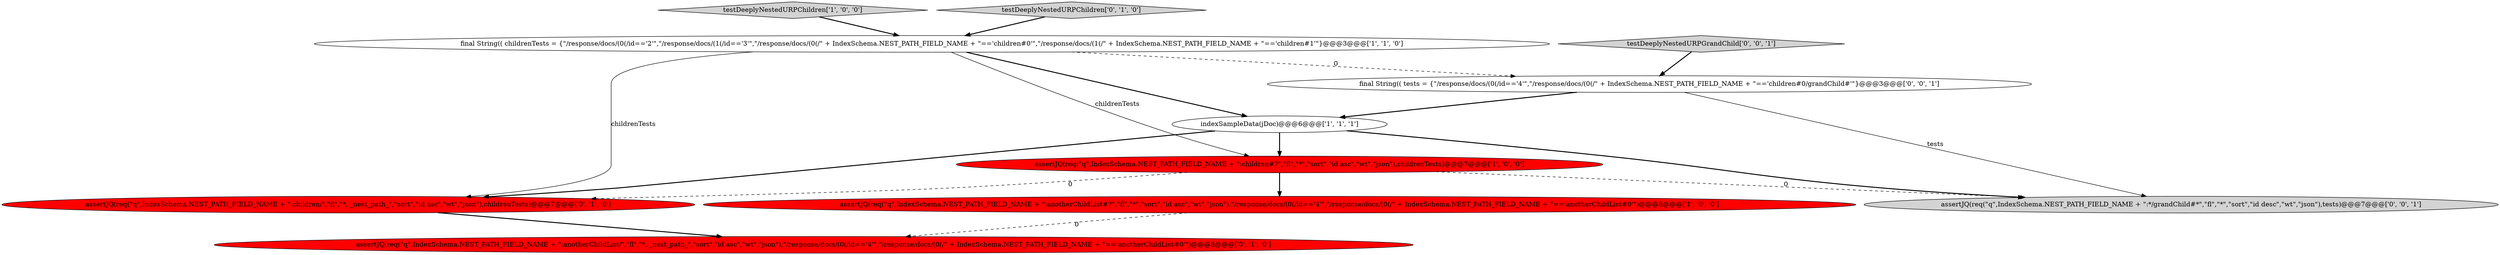 digraph {
9 [style = filled, label = "assertJQ(req(\"q\",IndexSchema.NEST_PATH_FIELD_NAME + \":*/grandChild#*\",\"fl\",\"*\",\"sort\",\"id desc\",\"wt\",\"json\"),tests)@@@7@@@['0', '0', '1']", fillcolor = lightgray, shape = ellipse image = "AAA0AAABBB3BBB"];
4 [style = filled, label = "testDeeplyNestedURPChildren['1', '0', '0']", fillcolor = lightgray, shape = diamond image = "AAA0AAABBB1BBB"];
1 [style = filled, label = "final String(( childrenTests = {\"/response/docs/(0(/id=='2'\",\"/response/docs/(1(/id=='3'\",\"/response/docs/(0(/\" + IndexSchema.NEST_PATH_FIELD_NAME + \"=='children#0'\",\"/response/docs/(1(/\" + IndexSchema.NEST_PATH_FIELD_NAME + \"=='children#1'\"}@@@3@@@['1', '1', '0']", fillcolor = white, shape = ellipse image = "AAA0AAABBB1BBB"];
7 [style = filled, label = "assertJQ(req(\"q\",IndexSchema.NEST_PATH_FIELD_NAME + \":anotherChildList/\",\"fl\",\"*, _nest_path_\",\"sort\",\"id asc\",\"wt\",\"json\"),\"/response/docs/(0(/id=='4'\",\"/response/docs/(0(/\" + IndexSchema.NEST_PATH_FIELD_NAME + \"=='anotherChildList#0'\")@@@8@@@['0', '1', '0']", fillcolor = red, shape = ellipse image = "AAA1AAABBB2BBB"];
5 [style = filled, label = "assertJQ(req(\"q\",IndexSchema.NEST_PATH_FIELD_NAME + \":children/\",\"fl\",\"*, _nest_path_\",\"sort\",\"id asc\",\"wt\",\"json\"),childrenTests)@@@7@@@['0', '1', '0']", fillcolor = red, shape = ellipse image = "AAA1AAABBB2BBB"];
10 [style = filled, label = "final String(( tests = {\"/response/docs/(0(/id=='4'\",\"/response/docs/(0(/\" + IndexSchema.NEST_PATH_FIELD_NAME + \"=='children#0/grandChild#'\"}@@@3@@@['0', '0', '1']", fillcolor = white, shape = ellipse image = "AAA0AAABBB3BBB"];
0 [style = filled, label = "indexSampleData(jDoc)@@@6@@@['1', '1', '1']", fillcolor = white, shape = ellipse image = "AAA0AAABBB1BBB"];
6 [style = filled, label = "testDeeplyNestedURPChildren['0', '1', '0']", fillcolor = lightgray, shape = diamond image = "AAA0AAABBB2BBB"];
2 [style = filled, label = "assertJQ(req(\"q\",IndexSchema.NEST_PATH_FIELD_NAME + \":anotherChildList#?\",\"fl\",\"*\",\"sort\",\"id asc\",\"wt\",\"json\"),\"/response/docs/(0(/id=='4'\",\"/response/docs/(0(/\" + IndexSchema.NEST_PATH_FIELD_NAME + \"=='anotherChildList#0'\")@@@8@@@['1', '0', '0']", fillcolor = red, shape = ellipse image = "AAA1AAABBB1BBB"];
8 [style = filled, label = "testDeeplyNestedURPGrandChild['0', '0', '1']", fillcolor = lightgray, shape = diamond image = "AAA0AAABBB3BBB"];
3 [style = filled, label = "assertJQ(req(\"q\",IndexSchema.NEST_PATH_FIELD_NAME + \":children#?\",\"fl\",\"*\",\"sort\",\"id asc\",\"wt\",\"json\"),childrenTests)@@@7@@@['1', '0', '0']", fillcolor = red, shape = ellipse image = "AAA1AAABBB1BBB"];
0->3 [style = bold, label=""];
1->5 [style = solid, label="childrenTests"];
5->7 [style = bold, label=""];
6->1 [style = bold, label=""];
8->10 [style = bold, label=""];
3->5 [style = dashed, label="0"];
4->1 [style = bold, label=""];
0->9 [style = bold, label=""];
1->0 [style = bold, label=""];
1->10 [style = dashed, label="0"];
3->2 [style = bold, label=""];
2->7 [style = dashed, label="0"];
10->9 [style = solid, label="tests"];
3->9 [style = dashed, label="0"];
1->3 [style = solid, label="childrenTests"];
10->0 [style = bold, label=""];
0->5 [style = bold, label=""];
}

